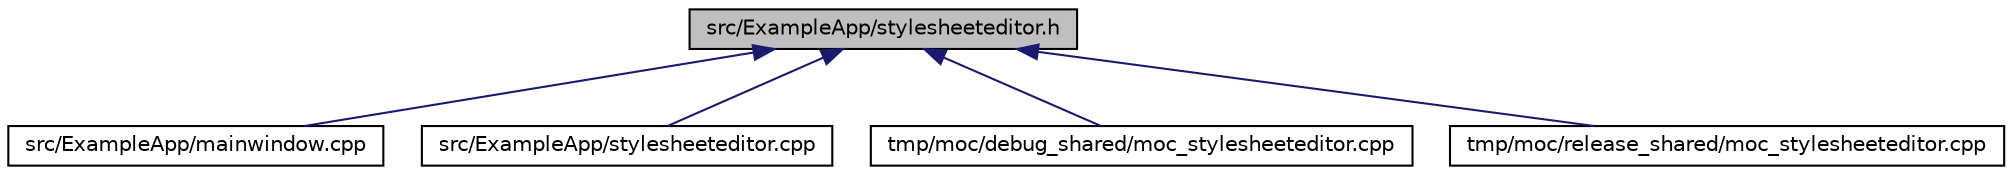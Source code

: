 digraph G
{
  edge [fontname="Helvetica",fontsize="10",labelfontname="Helvetica",labelfontsize="10"];
  node [fontname="Helvetica",fontsize="10",shape=record];
  Node1 [label="src/ExampleApp/stylesheeteditor.h",height=0.2,width=0.4,color="black", fillcolor="grey75", style="filled" fontcolor="black"];
  Node1 -> Node2 [dir="back",color="midnightblue",fontsize="10",style="solid",fontname="Helvetica"];
  Node2 [label="src/ExampleApp/mainwindow.cpp",height=0.2,width=0.4,color="black", fillcolor="white", style="filled",URL="$mainwindow_8cpp.html"];
  Node1 -> Node3 [dir="back",color="midnightblue",fontsize="10",style="solid",fontname="Helvetica"];
  Node3 [label="src/ExampleApp/stylesheeteditor.cpp",height=0.2,width=0.4,color="black", fillcolor="white", style="filled",URL="$stylesheeteditor_8cpp.html"];
  Node1 -> Node4 [dir="back",color="midnightblue",fontsize="10",style="solid",fontname="Helvetica"];
  Node4 [label="tmp/moc/debug_shared/moc_stylesheeteditor.cpp",height=0.2,width=0.4,color="black", fillcolor="white", style="filled",URL="$debug__shared_2moc__stylesheeteditor_8cpp.html"];
  Node1 -> Node5 [dir="back",color="midnightblue",fontsize="10",style="solid",fontname="Helvetica"];
  Node5 [label="tmp/moc/release_shared/moc_stylesheeteditor.cpp",height=0.2,width=0.4,color="black", fillcolor="white", style="filled",URL="$release__shared_2moc__stylesheeteditor_8cpp.html"];
}
